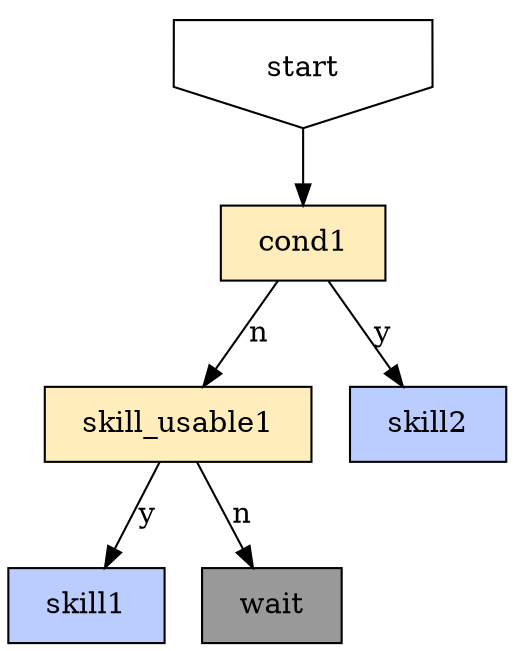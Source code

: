 digraph {
	fixedsize=true;
	concentrate=true;
	node [shape=rect margin="0.25,0.125"];
	start [shape=invhouse];

	node [style=filled fillcolor="#FFEEBB"]; # cond
	cond1 [tooltip="check?type=buff&kind=self&buff=Effect_MP_EmperorChickSpCH_Challenge1_33"]; # is Effect_MP_EmperorChickSpCH_Challenge1_33 buff in self
	skill_usable1 [tooltip="check?type=skill&slot=1&kind=usable"]; # active 1 usable

	node [fillcolor="#BBCCFF"];
	skill1 [tooltip="skill?slot=1&target=heavy"]; # use active 1 to heavy first
	skill2 [tooltip="skill?slot=2&target=light"]; # use active 2 to light first

	node [fillcolor="#7788aa"];
	wait [tooltip="wait" fillcolor="#999999"]; # wait

	start -> cond1;
	cond1 -> skill2 [label="y"];
	cond1 -> skill_usable1 [label="n"];

	skill_usable1 -> skill1 [label="y"];
	skill_usable1 -> wait [label="n"];
}
